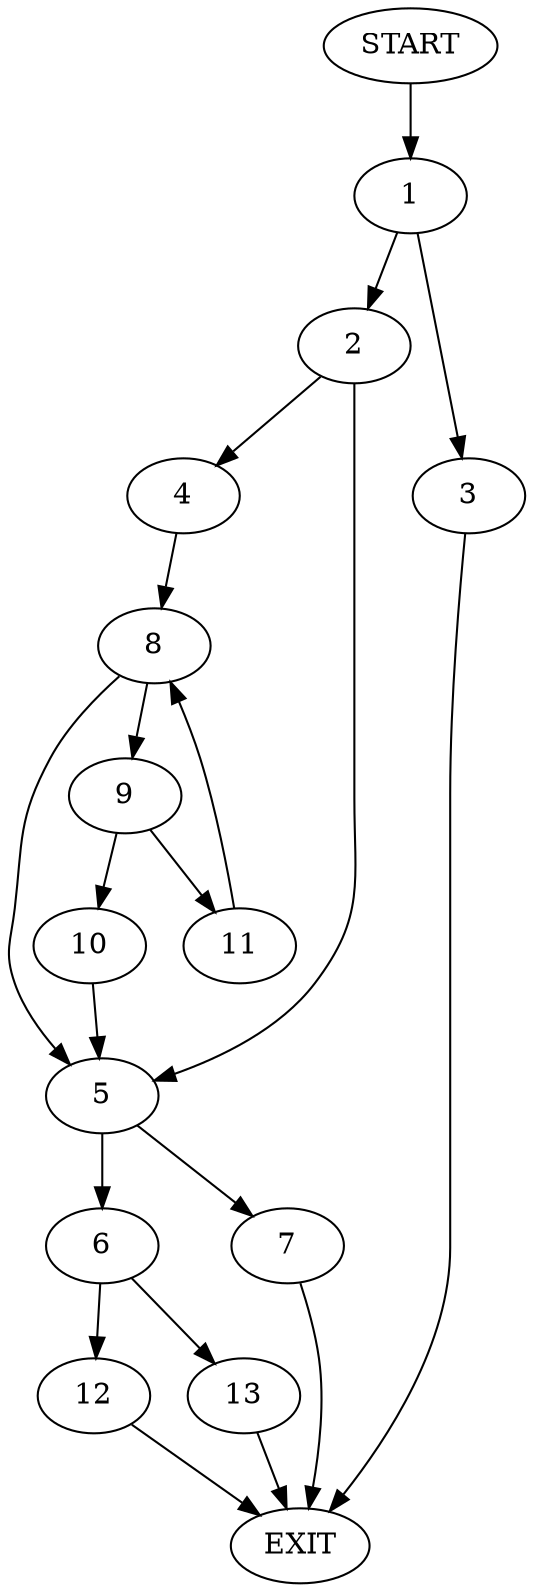 digraph {
0 [label="START"]
14 [label="EXIT"]
0 -> 1
1 -> 2
1 -> 3
3 -> 14
2 -> 4
2 -> 5
5 -> 6
5 -> 7
4 -> 8
8 -> 5
8 -> 9
9 -> 10
9 -> 11
10 -> 5
11 -> 8
7 -> 14
6 -> 12
6 -> 13
13 -> 14
12 -> 14
}
